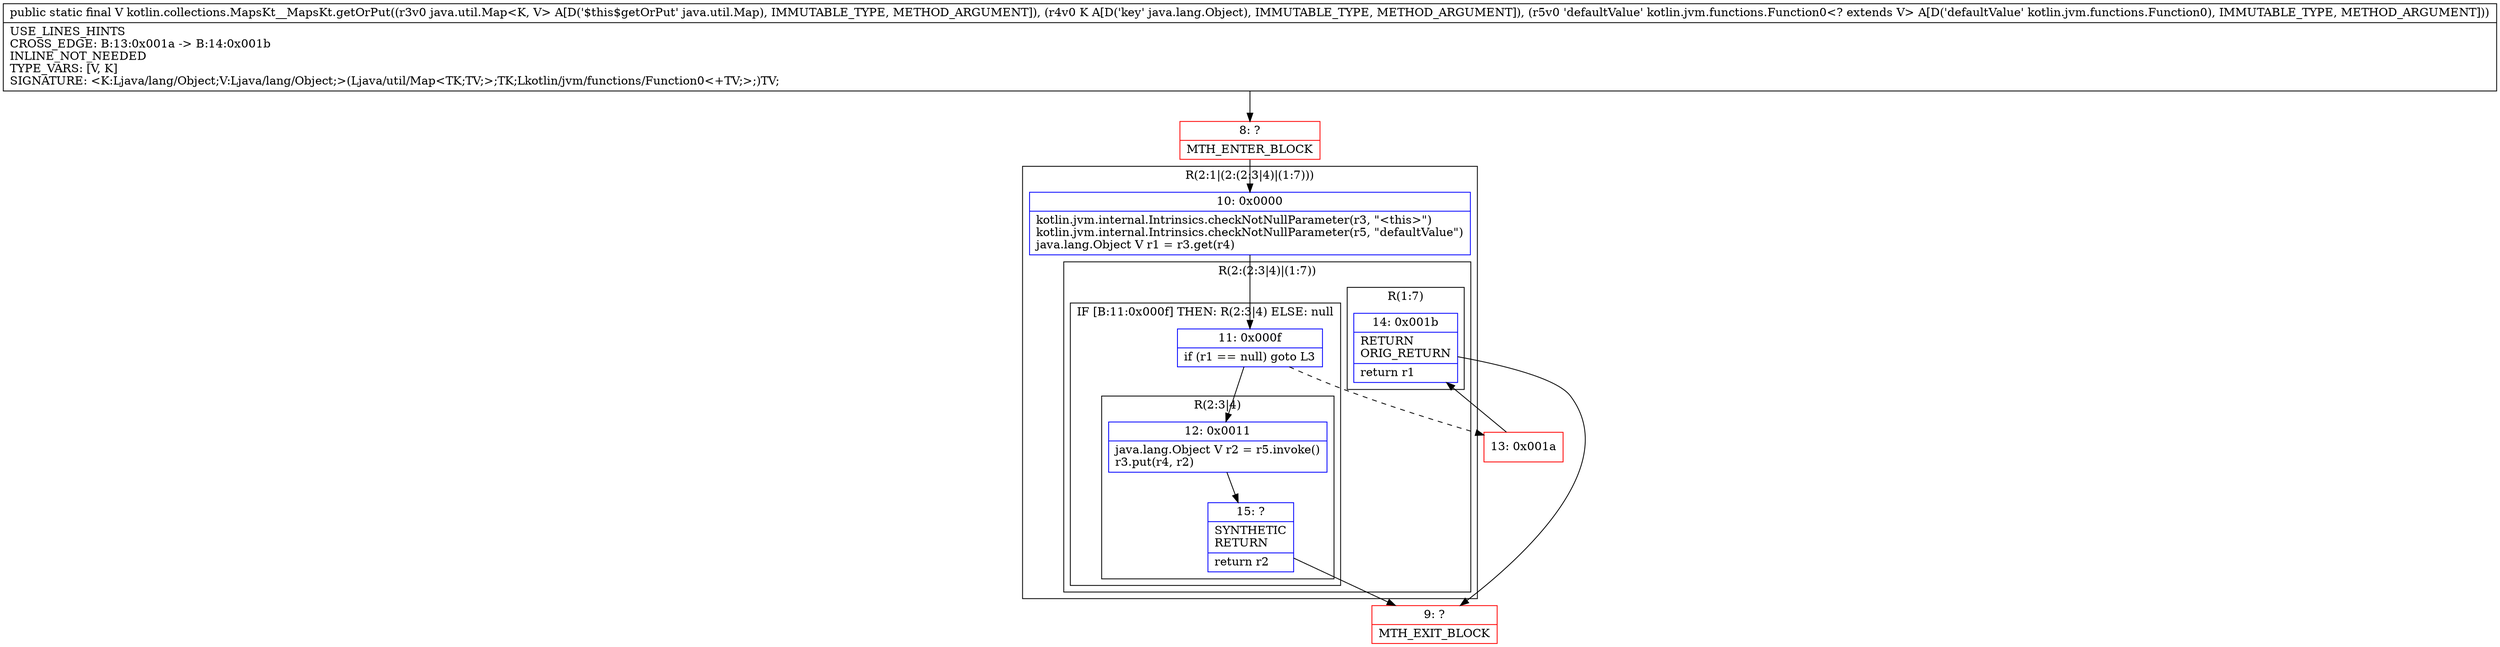 digraph "CFG forkotlin.collections.MapsKt__MapsKt.getOrPut(Ljava\/util\/Map;Ljava\/lang\/Object;Lkotlin\/jvm\/functions\/Function0;)Ljava\/lang\/Object;" {
subgraph cluster_Region_310551264 {
label = "R(2:1|(2:(2:3|4)|(1:7)))";
node [shape=record,color=blue];
Node_10 [shape=record,label="{10\:\ 0x0000|kotlin.jvm.internal.Intrinsics.checkNotNullParameter(r3, \"\<this\>\")\lkotlin.jvm.internal.Intrinsics.checkNotNullParameter(r5, \"defaultValue\")\ljava.lang.Object V r1 = r3.get(r4)\l}"];
subgraph cluster_Region_980305369 {
label = "R(2:(2:3|4)|(1:7))";
node [shape=record,color=blue];
subgraph cluster_IfRegion_374127535 {
label = "IF [B:11:0x000f] THEN: R(2:3|4) ELSE: null";
node [shape=record,color=blue];
Node_11 [shape=record,label="{11\:\ 0x000f|if (r1 == null) goto L3\l}"];
subgraph cluster_Region_493343857 {
label = "R(2:3|4)";
node [shape=record,color=blue];
Node_12 [shape=record,label="{12\:\ 0x0011|java.lang.Object V r2 = r5.invoke()\lr3.put(r4, r2)\l}"];
Node_15 [shape=record,label="{15\:\ ?|SYNTHETIC\lRETURN\l|return r2\l}"];
}
}
subgraph cluster_Region_60631703 {
label = "R(1:7)";
node [shape=record,color=blue];
Node_14 [shape=record,label="{14\:\ 0x001b|RETURN\lORIG_RETURN\l|return r1\l}"];
}
}
}
Node_8 [shape=record,color=red,label="{8\:\ ?|MTH_ENTER_BLOCK\l}"];
Node_9 [shape=record,color=red,label="{9\:\ ?|MTH_EXIT_BLOCK\l}"];
Node_13 [shape=record,color=red,label="{13\:\ 0x001a}"];
MethodNode[shape=record,label="{public static final V kotlin.collections.MapsKt__MapsKt.getOrPut((r3v0 java.util.Map\<K, V\> A[D('$this$getOrPut' java.util.Map), IMMUTABLE_TYPE, METHOD_ARGUMENT]), (r4v0 K A[D('key' java.lang.Object), IMMUTABLE_TYPE, METHOD_ARGUMENT]), (r5v0 'defaultValue' kotlin.jvm.functions.Function0\<? extends V\> A[D('defaultValue' kotlin.jvm.functions.Function0), IMMUTABLE_TYPE, METHOD_ARGUMENT]))  | USE_LINES_HINTS\lCROSS_EDGE: B:13:0x001a \-\> B:14:0x001b\lINLINE_NOT_NEEDED\lTYPE_VARS: [V, K]\lSIGNATURE: \<K:Ljava\/lang\/Object;V:Ljava\/lang\/Object;\>(Ljava\/util\/Map\<TK;TV;\>;TK;Lkotlin\/jvm\/functions\/Function0\<+TV;\>;)TV;\l}"];
MethodNode -> Node_8;Node_10 -> Node_11;
Node_11 -> Node_12;
Node_11 -> Node_13[style=dashed];
Node_12 -> Node_15;
Node_15 -> Node_9;
Node_14 -> Node_9;
Node_8 -> Node_10;
Node_13 -> Node_14;
}

